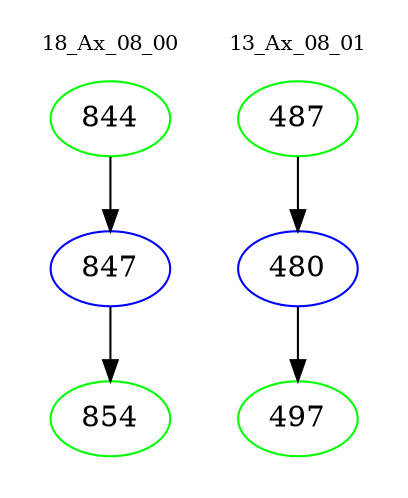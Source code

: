 digraph{
subgraph cluster_0 {
color = white
label = "18_Ax_08_00";
fontsize=10;
T0_844 [label="844", color="green"]
T0_844 -> T0_847 [color="black"]
T0_847 [label="847", color="blue"]
T0_847 -> T0_854 [color="black"]
T0_854 [label="854", color="green"]
}
subgraph cluster_1 {
color = white
label = "13_Ax_08_01";
fontsize=10;
T1_487 [label="487", color="green"]
T1_487 -> T1_480 [color="black"]
T1_480 [label="480", color="blue"]
T1_480 -> T1_497 [color="black"]
T1_497 [label="497", color="green"]
}
}
